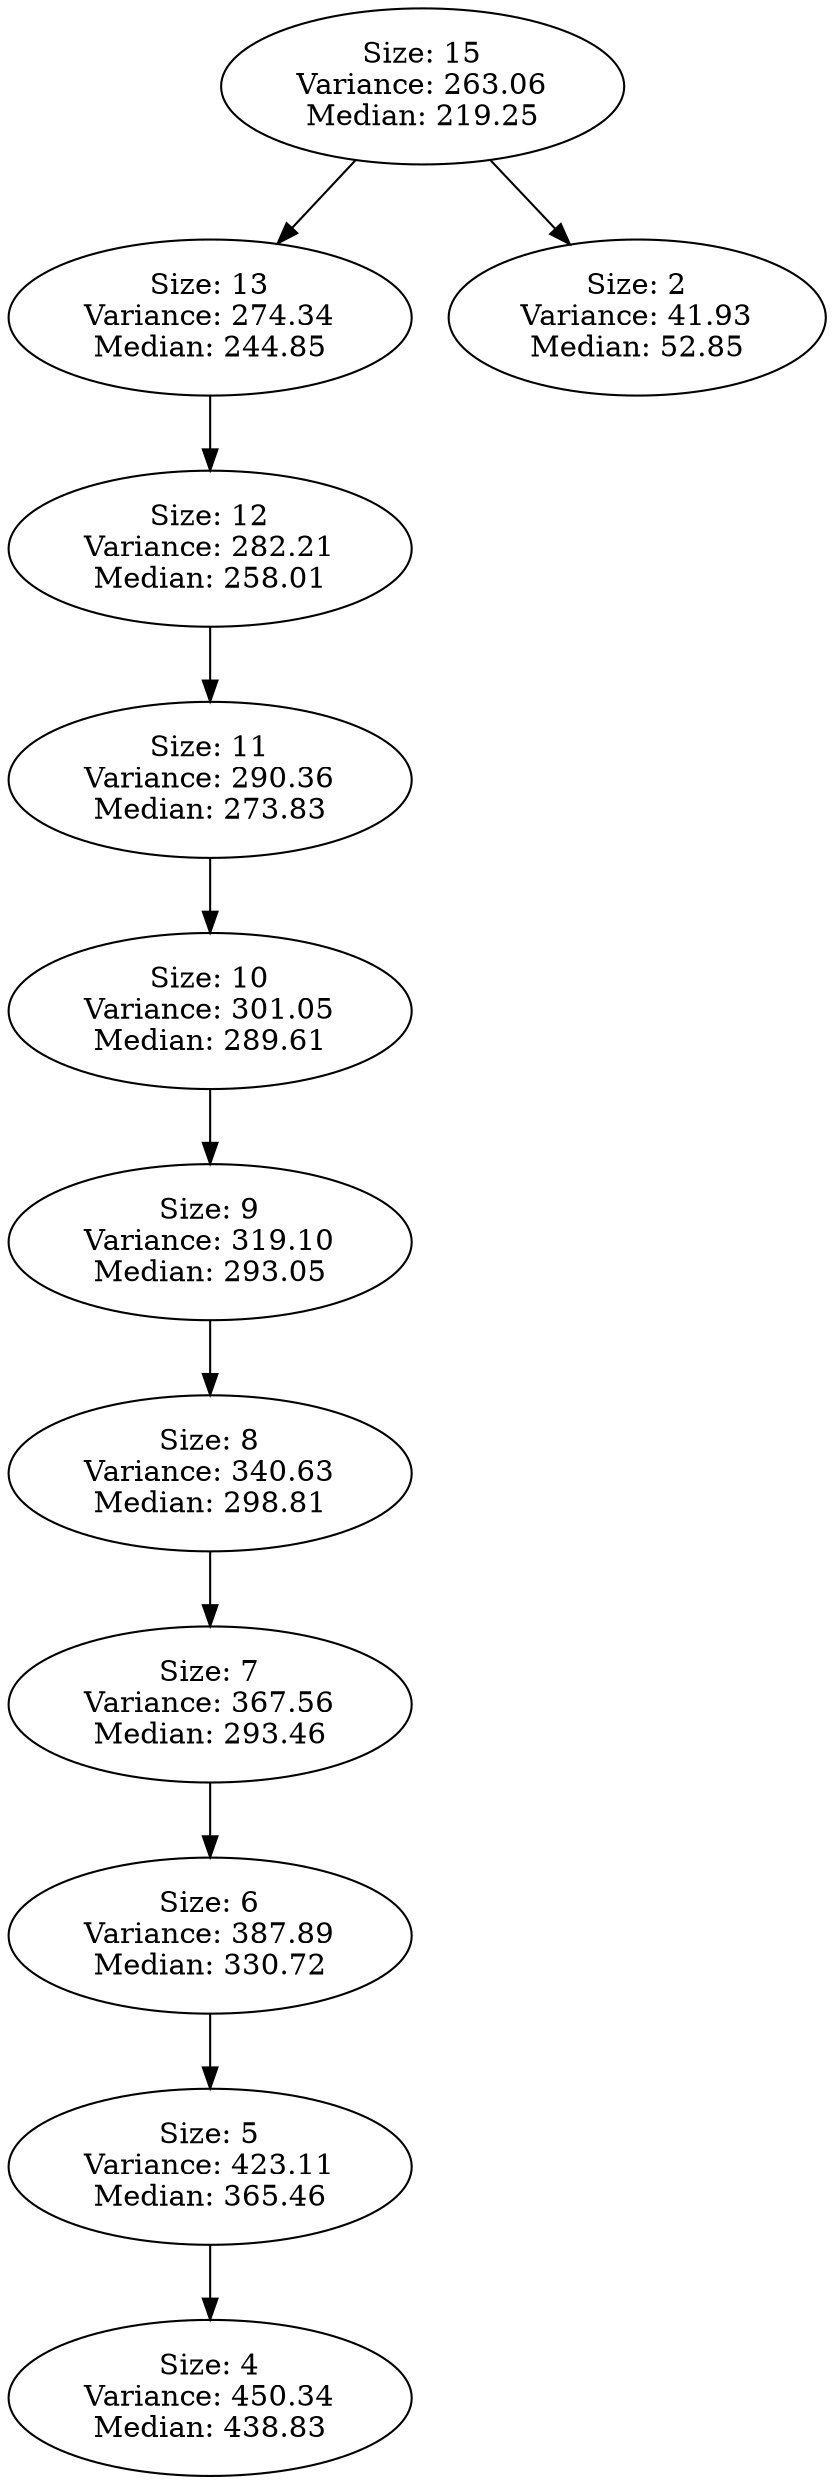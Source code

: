DIGRAPH G {
"Size: 15\nVariance: 263.06\nMedian: 219.25" -> "Size: 13\nVariance: 274.34\nMedian: 244.85" L=0;
"Size: 15\nVariance: 263.06\nMedian: 219.25" -> "Size: 2\nVariance: 41.93\nMedian: 52.85" L=0;
"Size: 13\nVariance: 274.34\nMedian: 244.85" -> "Size: 12\nVariance: 282.21\nMedian: 258.01" L=1;
"Size: 12\nVariance: 282.21\nMedian: 258.01" -> "Size: 11\nVariance: 290.36\nMedian: 273.83" L=2;
"Size: 11\nVariance: 290.36\nMedian: 273.83" -> "Size: 10\nVariance: 301.05\nMedian: 289.61" L=3;
"Size: 10\nVariance: 301.05\nMedian: 289.61" -> "Size: 9\nVariance: 319.10\nMedian: 293.05" L=4;
"Size: 9\nVariance: 319.10\nMedian: 293.05" -> "Size: 8\nVariance: 340.63\nMedian: 298.81" L=5;
"Size: 8\nVariance: 340.63\nMedian: 298.81" -> "Size: 7\nVariance: 367.56\nMedian: 293.46" L=6;
"Size: 7\nVariance: 367.56\nMedian: 293.46" -> "Size: 6\nVariance: 387.89\nMedian: 330.72" L=7;
"Size: 6\nVariance: 387.89\nMedian: 330.72" -> "Size: 5\nVariance: 423.11\nMedian: 365.46" L=8;
"Size: 5\nVariance: 423.11\nMedian: 365.46" -> "Size: 4\nVariance: 450.34\nMedian: 438.83" L=9;
}
